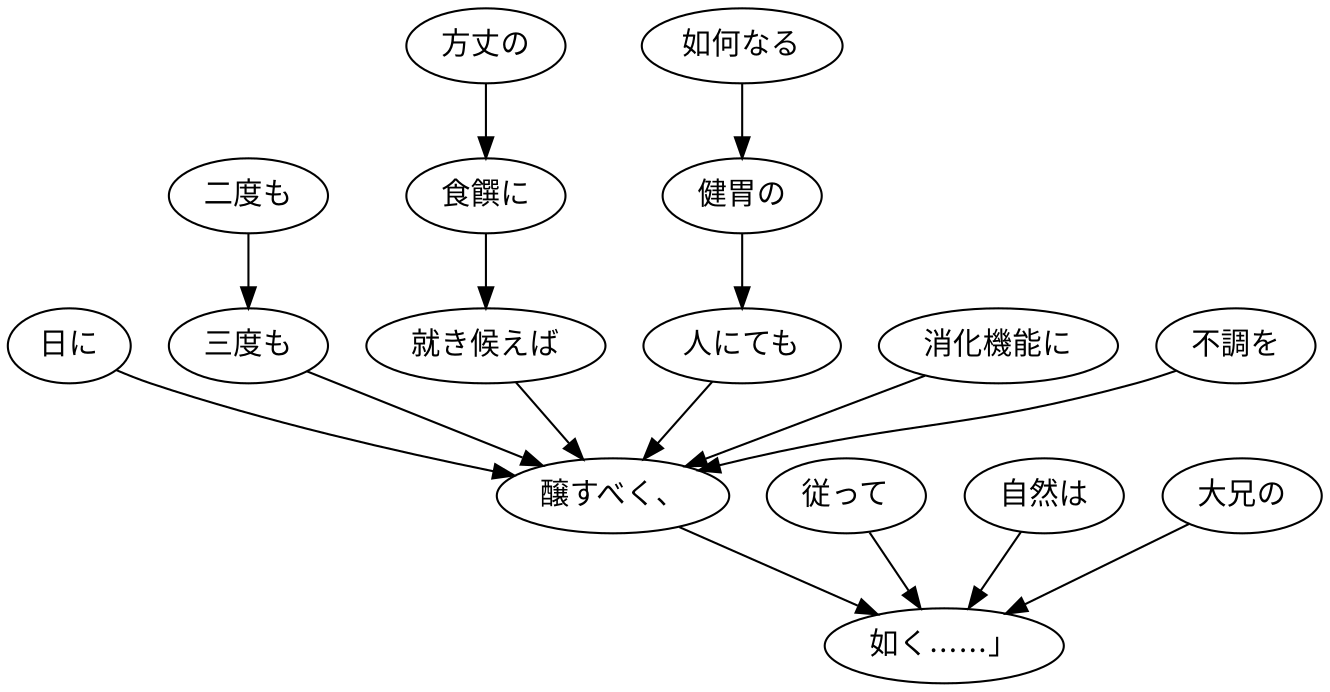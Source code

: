 digraph graph894 {
	node0 [label="日に"];
	node1 [label="二度も"];
	node2 [label="三度も"];
	node3 [label="方丈の"];
	node4 [label="食饌に"];
	node5 [label="就き候えば"];
	node6 [label="如何なる"];
	node7 [label="健胃の"];
	node8 [label="人にても"];
	node9 [label="消化機能に"];
	node10 [label="不調を"];
	node11 [label="醸すべく、"];
	node12 [label="従って"];
	node13 [label="自然は"];
	node14 [label="大兄の"];
	node15 [label="如く……」"];
	node0 -> node11;
	node1 -> node2;
	node2 -> node11;
	node3 -> node4;
	node4 -> node5;
	node5 -> node11;
	node6 -> node7;
	node7 -> node8;
	node8 -> node11;
	node9 -> node11;
	node10 -> node11;
	node11 -> node15;
	node12 -> node15;
	node13 -> node15;
	node14 -> node15;
}
